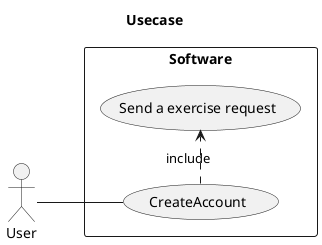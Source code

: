 @startuml

title Usecase 
left to right direction
actor :User:

rectangle Software {

    usecase (CreateAccount)
    usecase (Send a exercise request)

   :User: -- (CreateAccount)
   (CreateAccount) .> (Send a exercise request) : include
}

@enduml
